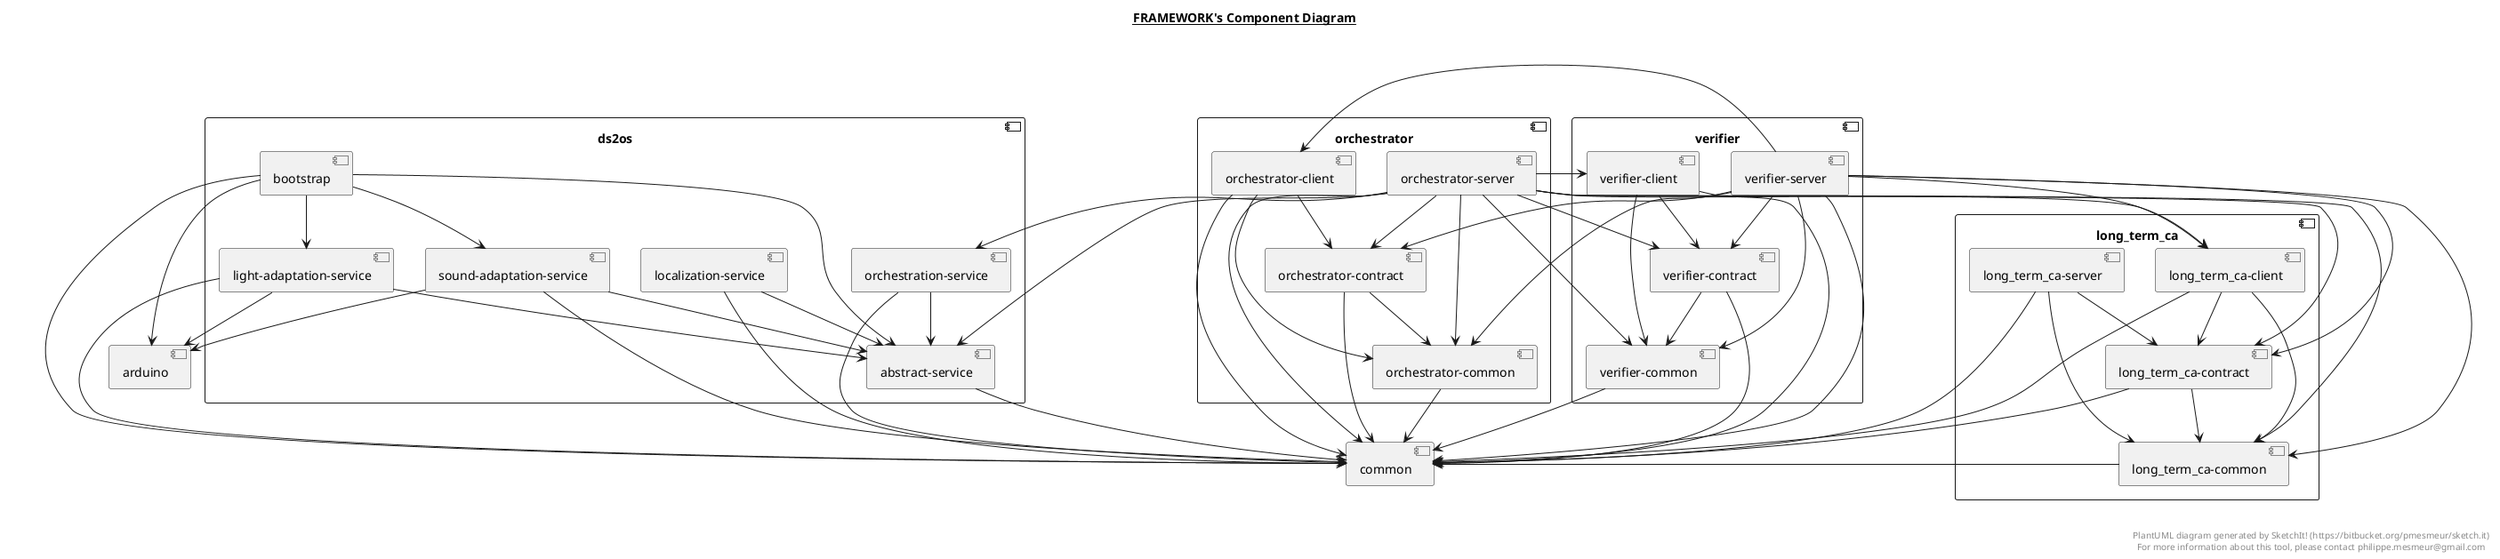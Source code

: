 @startuml

title __FRAMEWORK's Component Diagram__\n

  component "ds2os" {
        [light-adaptation-service]
        [sound-adaptation-service]
        [orchestration-service]
        [localization-service]
        [abstract-service]
        [bootstrap]
  }


  component "verifier" {
        [verifier-contract]
        [verifier-client]
        [verifier-common]
        [verifier-server]
  }


  component "orchestrator" {
        [orchestrator-contract]
        [orchestrator-client]
        [orchestrator-common]
        [orchestrator-server]
  }


  component "long_term_ca" {
        [long_term_ca-contract]
        [long_term_ca-client]
        [long_term_ca-common]
        [long_term_ca-server]
  }


  [abstract-service] --> [common]
  [bootstrap] --> [abstract-service]
  [bootstrap] --> [arduino]
  [bootstrap] --> [common]
  [bootstrap] --> [light-adaptation-service]
  [bootstrap] --> [sound-adaptation-service]
  [light-adaptation-service] --> [abstract-service]
  [light-adaptation-service] --> [arduino]
  [light-adaptation-service] --> [common]
  [localization-service] --> [abstract-service]
  [localization-service] --> [common]
  [long_term_ca-client] --> [common]
  [long_term_ca-client] --> [long_term_ca-common]
  [long_term_ca-client] --> [long_term_ca-contract]
  [long_term_ca-common] --> [common]
  [long_term_ca-contract] --> [common]
  [long_term_ca-contract] --> [long_term_ca-common]
  [long_term_ca-server] --> [common]
  [long_term_ca-server] --> [long_term_ca-common]
  [long_term_ca-server] --> [long_term_ca-contract]
  [orchestration-service] --> [abstract-service]
  [orchestration-service] --> [common]
  [orchestrator-client] --> [common]
  [orchestrator-client] --> [orchestrator-common]
  [orchestrator-client] --> [orchestrator-contract]
  [orchestrator-common] --> [common]
  [orchestrator-contract] --> [common]
  [orchestrator-contract] --> [orchestrator-common]
  [orchestrator-server] --> [abstract-service]
  [orchestrator-server] --> [common]
  [orchestrator-server] --> [long_term_ca-client]
  [orchestrator-server] --> [long_term_ca-common]
  [orchestrator-server] --> [long_term_ca-contract]
  [orchestrator-server] --> [orchestration-service]
  [orchestrator-server] --> [orchestrator-common]
  [orchestrator-server] --> [orchestrator-contract]
  [orchestrator-server] --> [verifier-client]
  [orchestrator-server] --> [verifier-common]
  [orchestrator-server] --> [verifier-contract]
  [sound-adaptation-service] --> [abstract-service]
  [sound-adaptation-service] --> [arduino]
  [sound-adaptation-service] --> [common]
  [verifier-client] --> [common]
  [verifier-client] --> [verifier-common]
  [verifier-client] --> [verifier-contract]
  [verifier-common] --> [common]
  [verifier-contract] --> [common]
  [verifier-contract] --> [verifier-common]
  [verifier-server] --> [common]
  [verifier-server] --> [long_term_ca-client]
  [verifier-server] --> [long_term_ca-common]
  [verifier-server] --> [long_term_ca-contract]
  [verifier-server] --> [orchestrator-client]
  [verifier-server] --> [orchestrator-common]
  [verifier-server] --> [orchestrator-contract]
  [verifier-server] --> [verifier-common]
  [verifier-server] --> [verifier-contract]


right footer


PlantUML diagram generated by SketchIt! (https://bitbucket.org/pmesmeur/sketch.it)
For more information about this tool, please contact philippe.mesmeur@gmail.com
endfooter

@enduml
